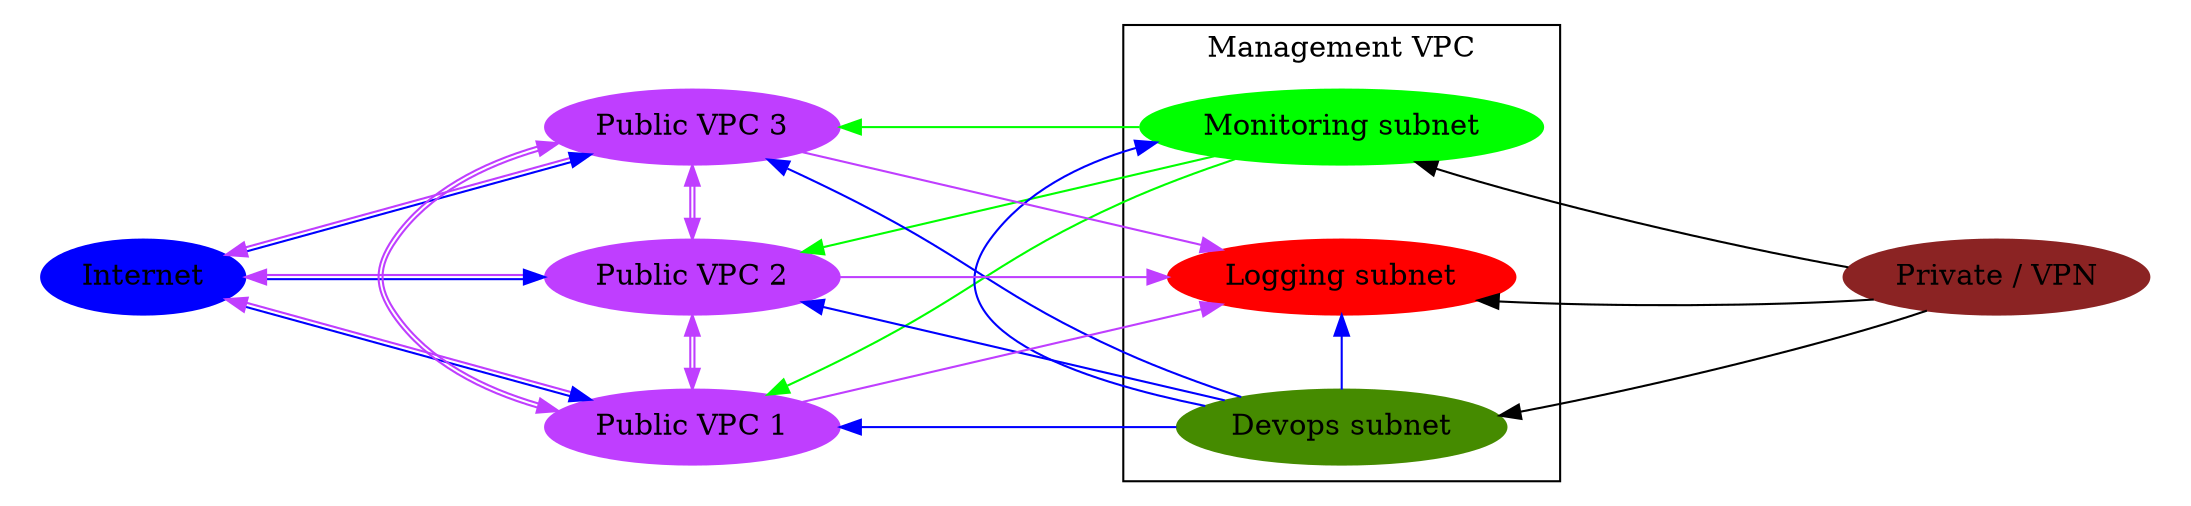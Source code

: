 digraph G {
    rankdir=LR
    
    Internet [ color = blue, style = filled ]
    "Monitoring subnet" [ color = green, style = filled ]
    "Logging subnet" [ color = red, style = filled ]
    "Devops subnet" [ color = "chartreuse4", style = filled ]

    "Public VPC 1" [ color = "darkorchid1", style = filled ]
    "Public VPC 2" [ color = "darkorchid1", style = filled ]
    "Public VPC 3" [ color = "darkorchid1", style = filled ]

    "Private / VPN" [ color = "brown4", style = filled ]


    ranksep = 2.0
    nodesep = .5


    subgraph cluster1 
    {
        style="invis"
        Internet;
    }

    subgraph cluster2 
    {
        style="invis"

        "Public VPC 1";
        "Public VPC 2";
        "Public VPC 3";

        {
            rank="same"
            "Public VPC 1";"Public VPC 2";"Public VPC 3";
        }
    }

    subgraph cluster3
    {
        label="Management VPC"
        "Logging subnet";
        "Monitoring subnet";
        "Devops subnet";

        {
            rank="same";
            "Logging subnet";
            "Monitoring subnet";
            "Devops subnet";
        }
    }

    subgraph cluster4
    {
        style="invis"
        "Private / VPN"

        {
            rank="max";
            "Private / VPN";
        }
    }


    Internet -> "Public VPC 1" [dir=both color="blue:darkorchid1" constraint=false];
    Internet -> "Public VPC 2" [dir=both color="blue:darkorchid1"];
    Internet -> "Public VPC 3" [dir=both color="blue:darkorchid1" constraint=false];

    "Public VPC 1" -> "Public VPC 2"[dir=both color="darkorchid1:darkorchid1"];
    "Public VPC 1" -> "Public VPC 3"[dir=both color="darkorchid1:darkorchid1"];
    "Public VPC 2" -> "Public VPC 3"[dir=both color="darkorchid1:darkorchid1"];

    "Public VPC 1" -> "Logging subnet"[ color = "darkorchid1" ];
    "Public VPC 2" -> "Logging subnet"[ color = "darkorchid1" ];
    "Public VPC 3" -> "Logging subnet"[ color = "darkorchid1" ];

    "Monitoring subnet" -> "Public VPC 1"[ color="green" constraint=false];
    "Monitoring subnet" -> "Public VPC 2"[ color="green"];
    "Monitoring subnet" -> "Public VPC 3"[ color="green"];

    "Devops subnet" -> "Public VPC 1"[constraint=false color="blue"];
    "Devops subnet" -> "Public VPC 2"[constraint=false color="blue"];
    "Devops subnet" -> "Public VPC 3"[constraint=false color="blue"];

    "Devops subnet" -> "Logging subnet" [ color="blue" ];
    "Devops subnet" -> "Monitoring subnet"[ color="blue" ];

    "Devops subnet" -> "Private / VPN" [style="invis"]
    "Monitoring subnet" -> "Private / VPN" [style="invis"]
    "Logging subnet" -> "Private / VPN" [style="invis"]

    "Private / VPN" -> "Devops subnet"[constraint=false];
    "Private / VPN" -> "Monitoring subnet"[constraint=false];
    "Private / VPN" -> "Logging subnet";
}